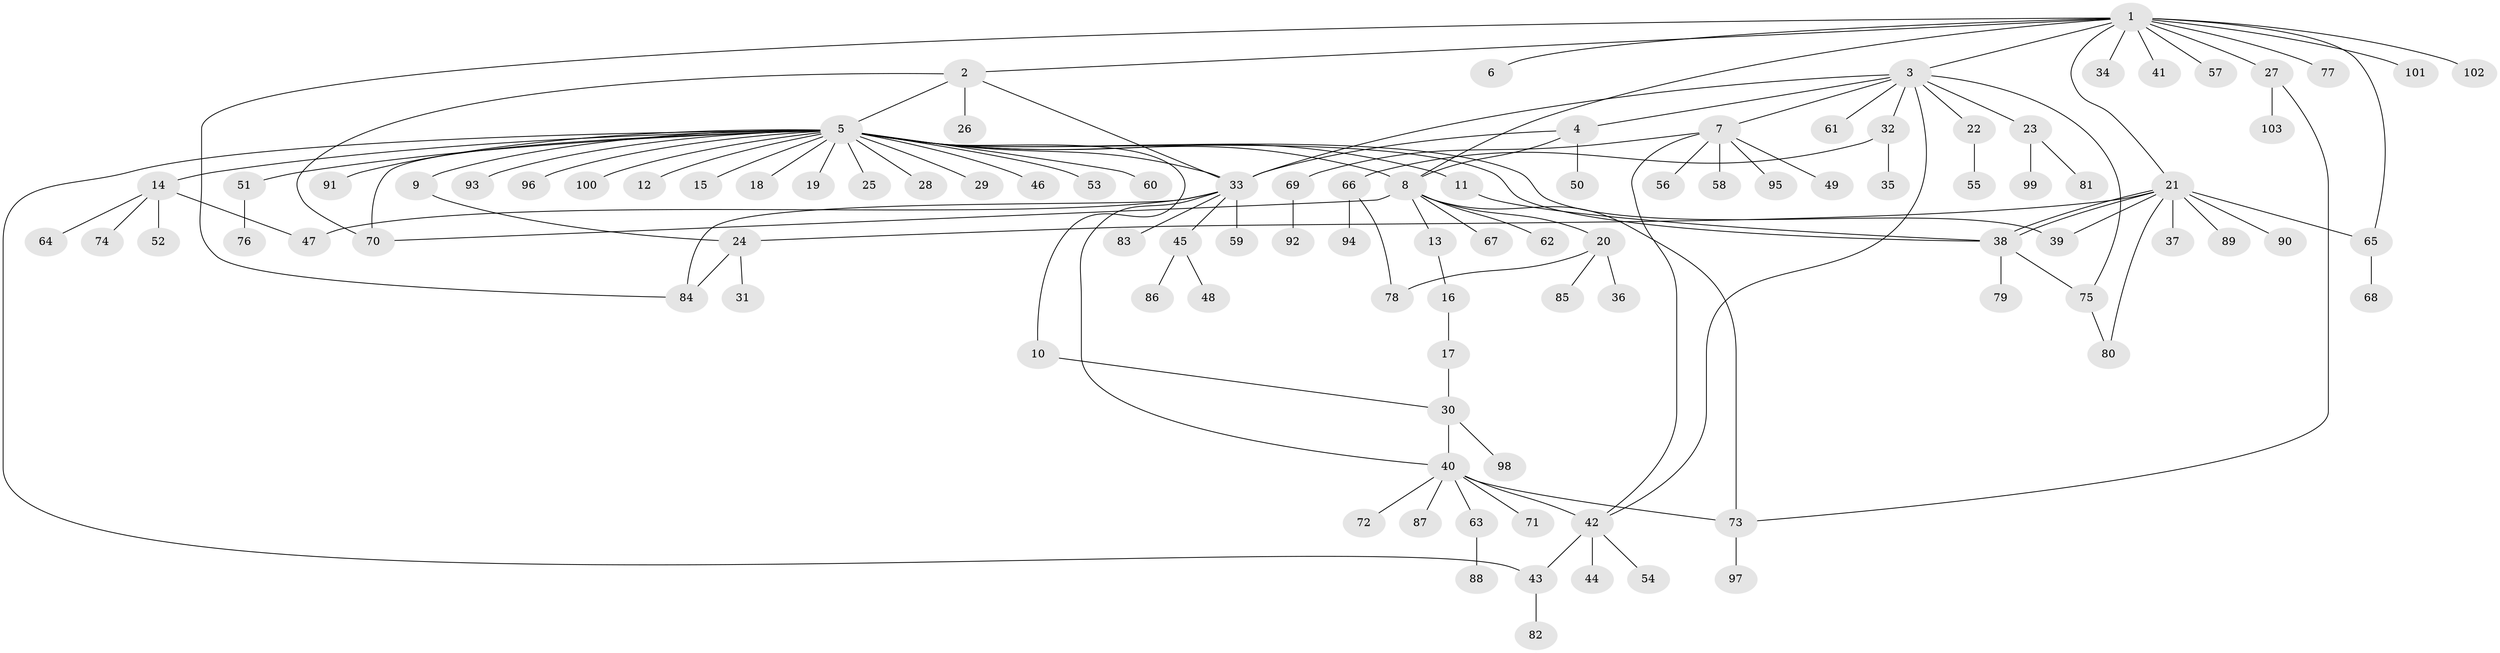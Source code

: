 // Generated by graph-tools (version 1.1) at 2025/25/03/09/25 03:25:55]
// undirected, 103 vertices, 128 edges
graph export_dot {
graph [start="1"]
  node [color=gray90,style=filled];
  1;
  2;
  3;
  4;
  5;
  6;
  7;
  8;
  9;
  10;
  11;
  12;
  13;
  14;
  15;
  16;
  17;
  18;
  19;
  20;
  21;
  22;
  23;
  24;
  25;
  26;
  27;
  28;
  29;
  30;
  31;
  32;
  33;
  34;
  35;
  36;
  37;
  38;
  39;
  40;
  41;
  42;
  43;
  44;
  45;
  46;
  47;
  48;
  49;
  50;
  51;
  52;
  53;
  54;
  55;
  56;
  57;
  58;
  59;
  60;
  61;
  62;
  63;
  64;
  65;
  66;
  67;
  68;
  69;
  70;
  71;
  72;
  73;
  74;
  75;
  76;
  77;
  78;
  79;
  80;
  81;
  82;
  83;
  84;
  85;
  86;
  87;
  88;
  89;
  90;
  91;
  92;
  93;
  94;
  95;
  96;
  97;
  98;
  99;
  100;
  101;
  102;
  103;
  1 -- 2;
  1 -- 3;
  1 -- 6;
  1 -- 8;
  1 -- 21;
  1 -- 27;
  1 -- 34;
  1 -- 41;
  1 -- 57;
  1 -- 65;
  1 -- 77;
  1 -- 84;
  1 -- 101;
  1 -- 102;
  2 -- 5;
  2 -- 26;
  2 -- 33;
  2 -- 70;
  3 -- 4;
  3 -- 7;
  3 -- 22;
  3 -- 23;
  3 -- 32;
  3 -- 33;
  3 -- 42;
  3 -- 61;
  3 -- 75;
  4 -- 8;
  4 -- 33;
  4 -- 50;
  5 -- 8;
  5 -- 9;
  5 -- 10;
  5 -- 11;
  5 -- 12;
  5 -- 14;
  5 -- 15;
  5 -- 18;
  5 -- 19;
  5 -- 25;
  5 -- 28;
  5 -- 29;
  5 -- 33;
  5 -- 38;
  5 -- 39;
  5 -- 43;
  5 -- 46;
  5 -- 51;
  5 -- 53;
  5 -- 60;
  5 -- 70;
  5 -- 91;
  5 -- 93;
  5 -- 96;
  5 -- 100;
  7 -- 42;
  7 -- 49;
  7 -- 56;
  7 -- 58;
  7 -- 69;
  7 -- 95;
  8 -- 13;
  8 -- 20;
  8 -- 62;
  8 -- 67;
  8 -- 70;
  8 -- 73;
  9 -- 24;
  10 -- 30;
  11 -- 38;
  13 -- 16;
  14 -- 47;
  14 -- 52;
  14 -- 64;
  14 -- 74;
  16 -- 17;
  17 -- 30;
  20 -- 36;
  20 -- 78;
  20 -- 85;
  21 -- 24;
  21 -- 37;
  21 -- 38;
  21 -- 38;
  21 -- 39;
  21 -- 65;
  21 -- 80;
  21 -- 89;
  21 -- 90;
  22 -- 55;
  23 -- 81;
  23 -- 99;
  24 -- 31;
  24 -- 84;
  27 -- 73;
  27 -- 103;
  30 -- 40;
  30 -- 98;
  32 -- 35;
  32 -- 66;
  33 -- 40;
  33 -- 45;
  33 -- 47;
  33 -- 59;
  33 -- 83;
  33 -- 84;
  38 -- 75;
  38 -- 79;
  40 -- 42;
  40 -- 63;
  40 -- 71;
  40 -- 72;
  40 -- 73;
  40 -- 87;
  42 -- 43;
  42 -- 44;
  42 -- 54;
  43 -- 82;
  45 -- 48;
  45 -- 86;
  51 -- 76;
  63 -- 88;
  65 -- 68;
  66 -- 78;
  66 -- 94;
  69 -- 92;
  73 -- 97;
  75 -- 80;
}
